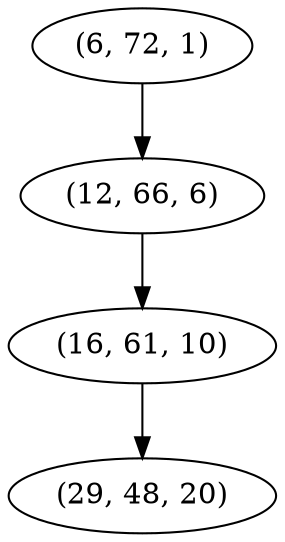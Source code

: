 digraph tree {
    "(6, 72, 1)";
    "(12, 66, 6)";
    "(16, 61, 10)";
    "(29, 48, 20)";
    "(6, 72, 1)" -> "(12, 66, 6)";
    "(12, 66, 6)" -> "(16, 61, 10)";
    "(16, 61, 10)" -> "(29, 48, 20)";
}
